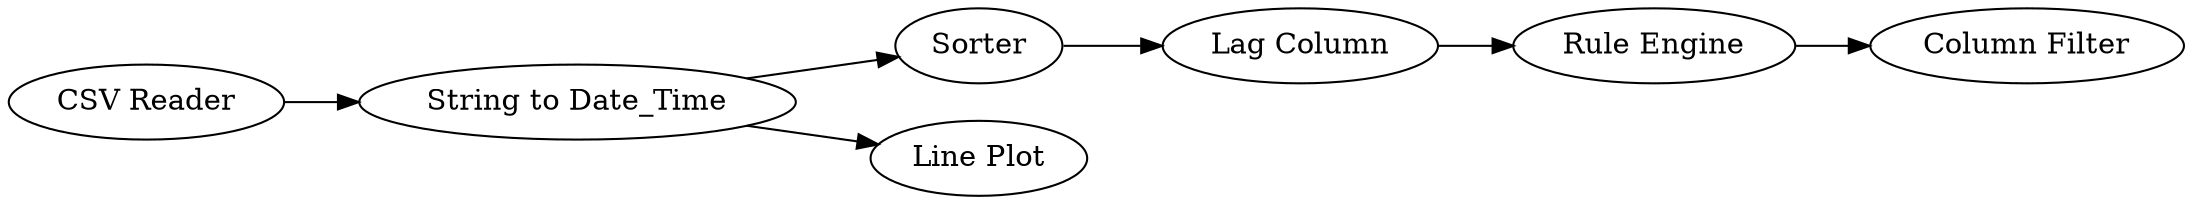 digraph {
	4 -> 5
	5 -> 6
	1 -> 2
	2 -> 3
	6 -> 7
	2 -> 4
	5 [label="Lag Column"]
	1 [label="CSV Reader"]
	7 [label="Column Filter"]
	4 [label=Sorter]
	6 [label="Rule Engine"]
	3 [label="Line Plot"]
	2 [label="String to Date_Time"]
	rankdir=LR
}
